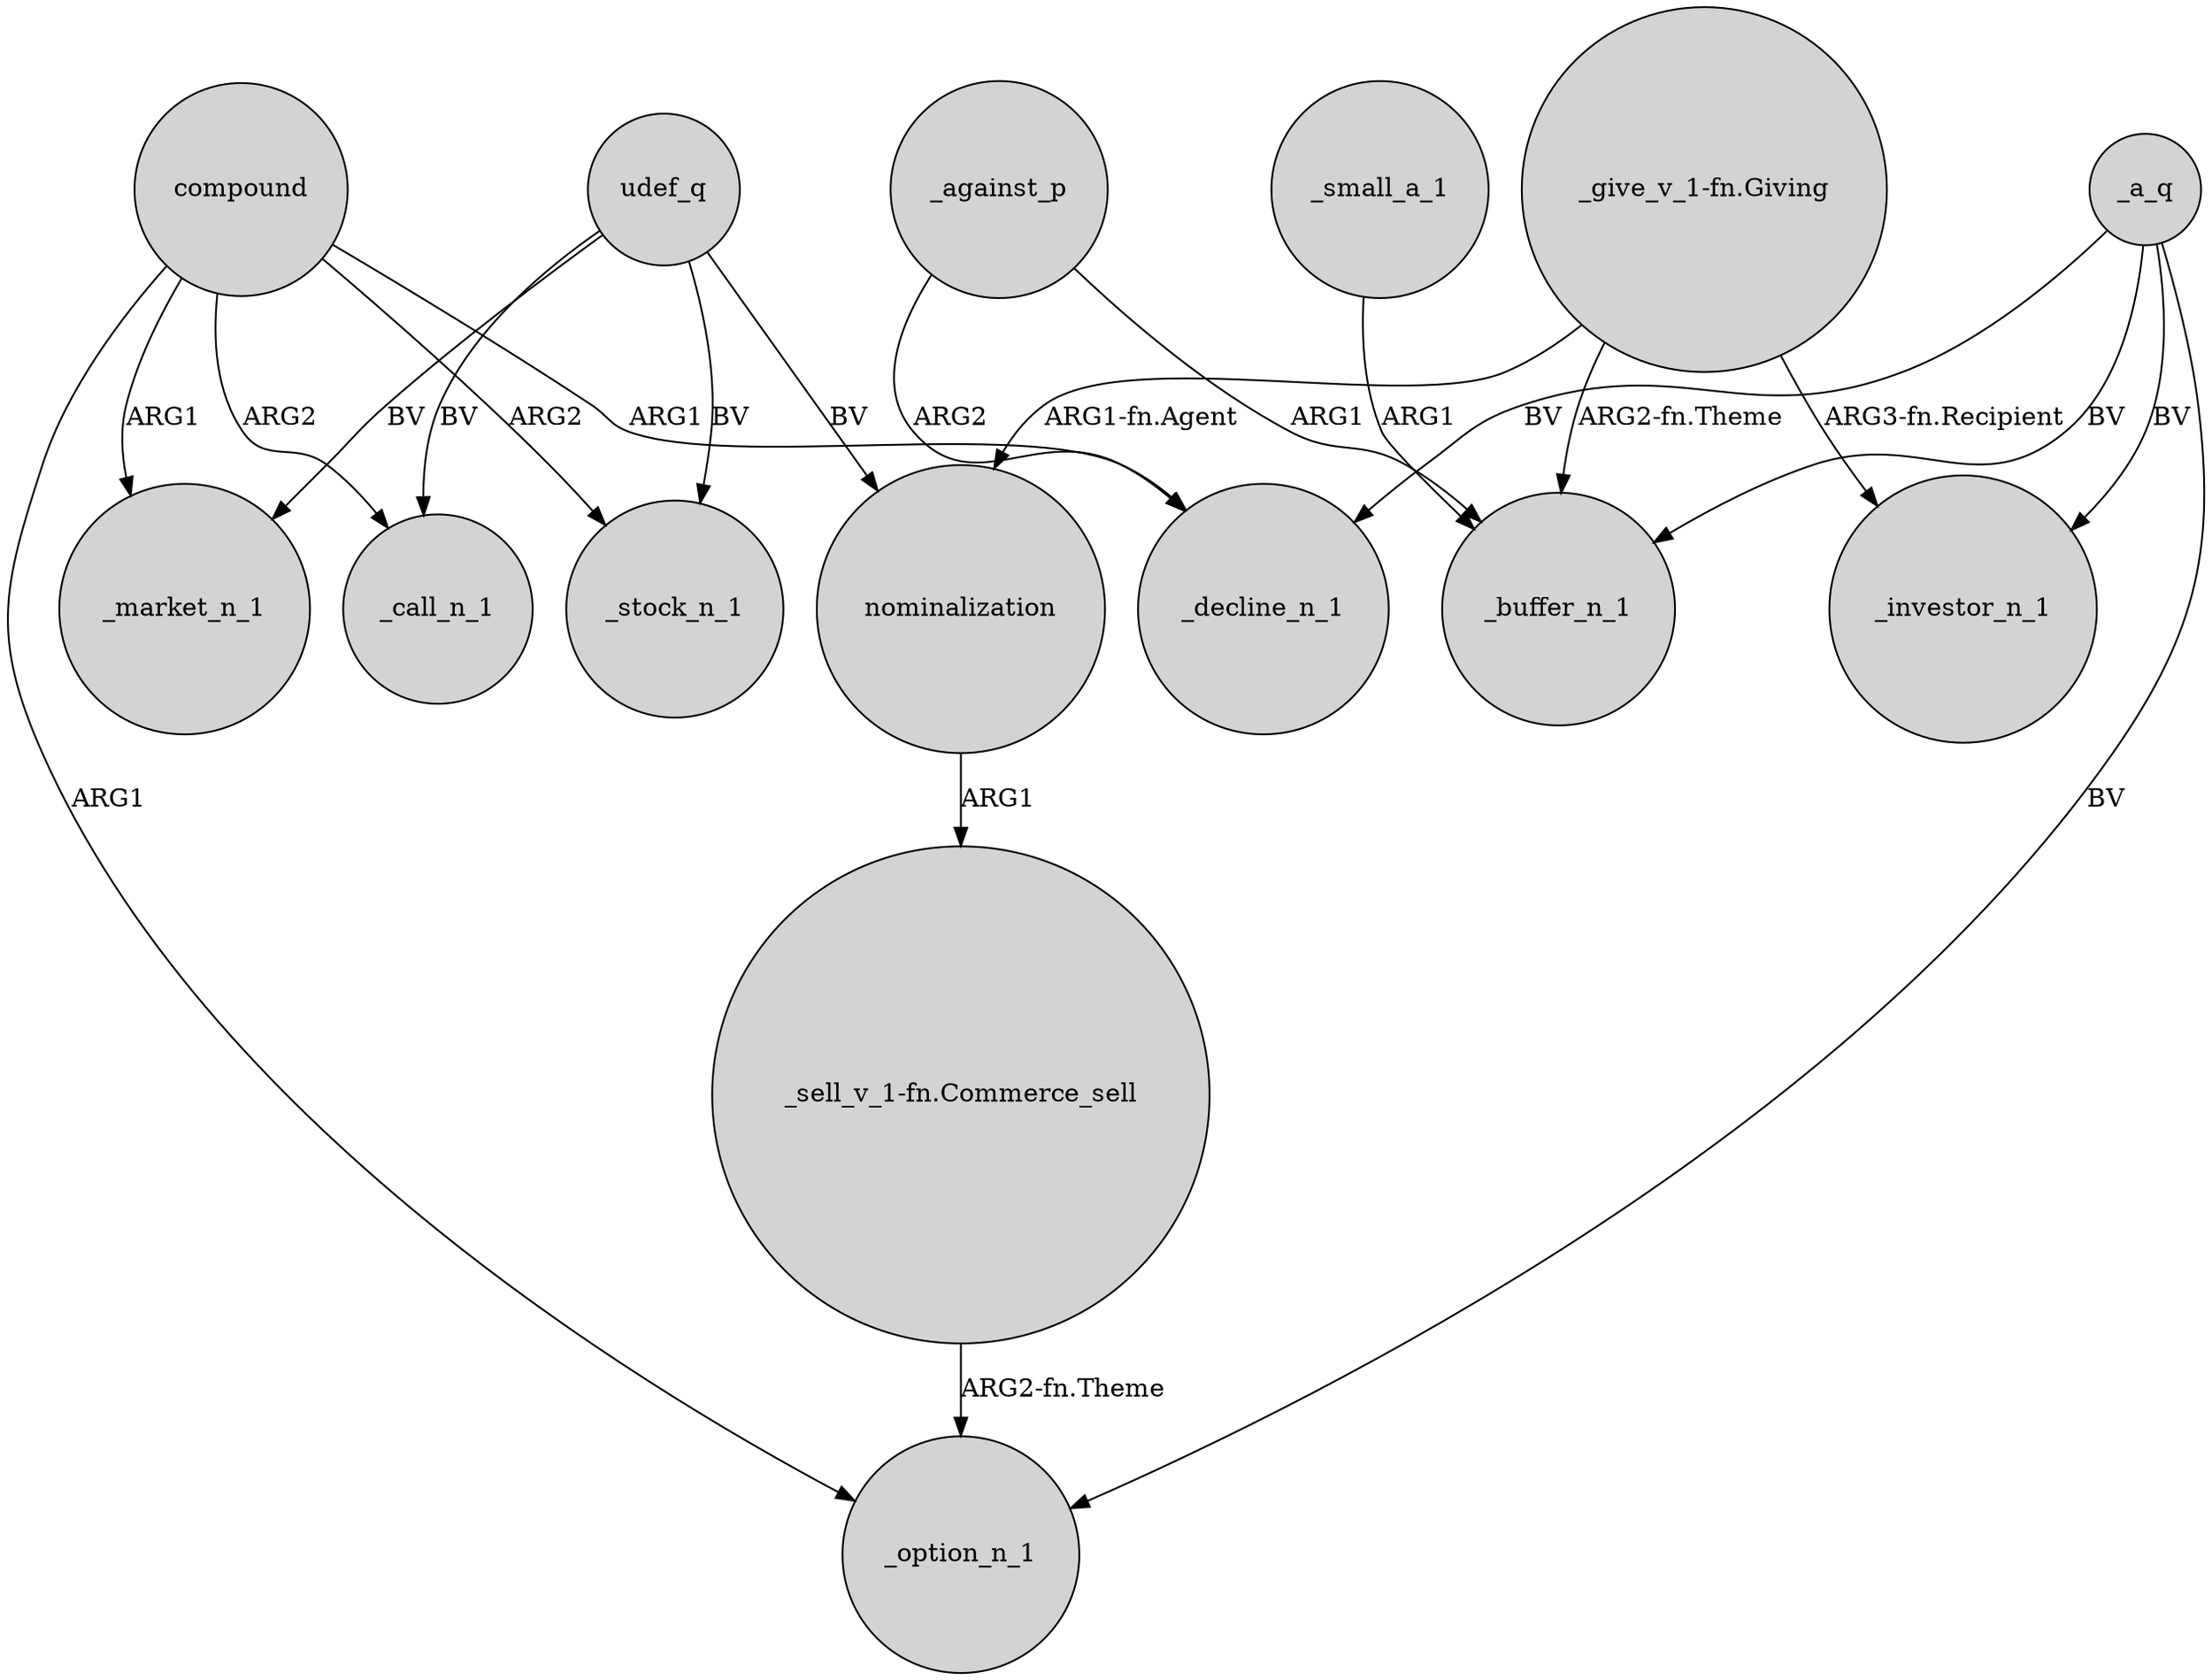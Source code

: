digraph {
	node [shape=circle style=filled]
	_against_p -> _decline_n_1 [label=ARG2]
	_small_a_1 -> _buffer_n_1 [label=ARG1]
	"_give_v_1-fn.Giving" -> nominalization [label="ARG1-fn.Agent"]
	"_give_v_1-fn.Giving" -> _investor_n_1 [label="ARG3-fn.Recipient"]
	udef_q -> _market_n_1 [label=BV]
	compound -> _option_n_1 [label=ARG1]
	compound -> _stock_n_1 [label=ARG2]
	_a_q -> _decline_n_1 [label=BV]
	nominalization -> "_sell_v_1-fn.Commerce_sell" [label=ARG1]
	"_sell_v_1-fn.Commerce_sell" -> _option_n_1 [label="ARG2-fn.Theme"]
	udef_q -> _stock_n_1 [label=BV]
	"_give_v_1-fn.Giving" -> _buffer_n_1 [label="ARG2-fn.Theme"]
	_a_q -> _buffer_n_1 [label=BV]
	_against_p -> _buffer_n_1 [label=ARG1]
	udef_q -> nominalization [label=BV]
	compound -> _decline_n_1 [label=ARG1]
	compound -> _market_n_1 [label=ARG1]
	_a_q -> _investor_n_1 [label=BV]
	_a_q -> _option_n_1 [label=BV]
	compound -> _call_n_1 [label=ARG2]
	udef_q -> _call_n_1 [label=BV]
}
